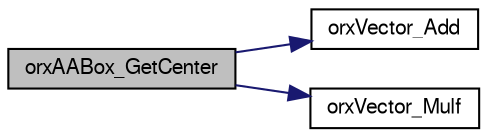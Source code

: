 digraph G
{
  bgcolor="transparent";
  edge [fontname="FreeSans",fontsize=10,labelfontname="FreeSans",labelfontsize=10];
  node [fontname="FreeSans",fontsize=10,shape=record];
  rankdir=LR;
  Node1 [label="orxAABox_GetCenter",height=0.2,width=0.4,color="black", fillcolor="grey75", style="filled" fontcolor="black"];
  Node1 -> Node2 [color="midnightblue",fontsize=10,style="solid",fontname="FreeSans"];
  Node2 [label="orxVector_Add",height=0.2,width=0.4,color="black",URL="$group__orx_vector.html#ge93b3564e3934837ac925d7aea554746"];
  Node1 -> Node3 [color="midnightblue",fontsize=10,style="solid",fontname="FreeSans"];
  Node3 [label="orxVector_Mulf",height=0.2,width=0.4,color="black",URL="$group__orx_vector.html#g849142dbc2fd3d4e4371f47bae051120"];
}
